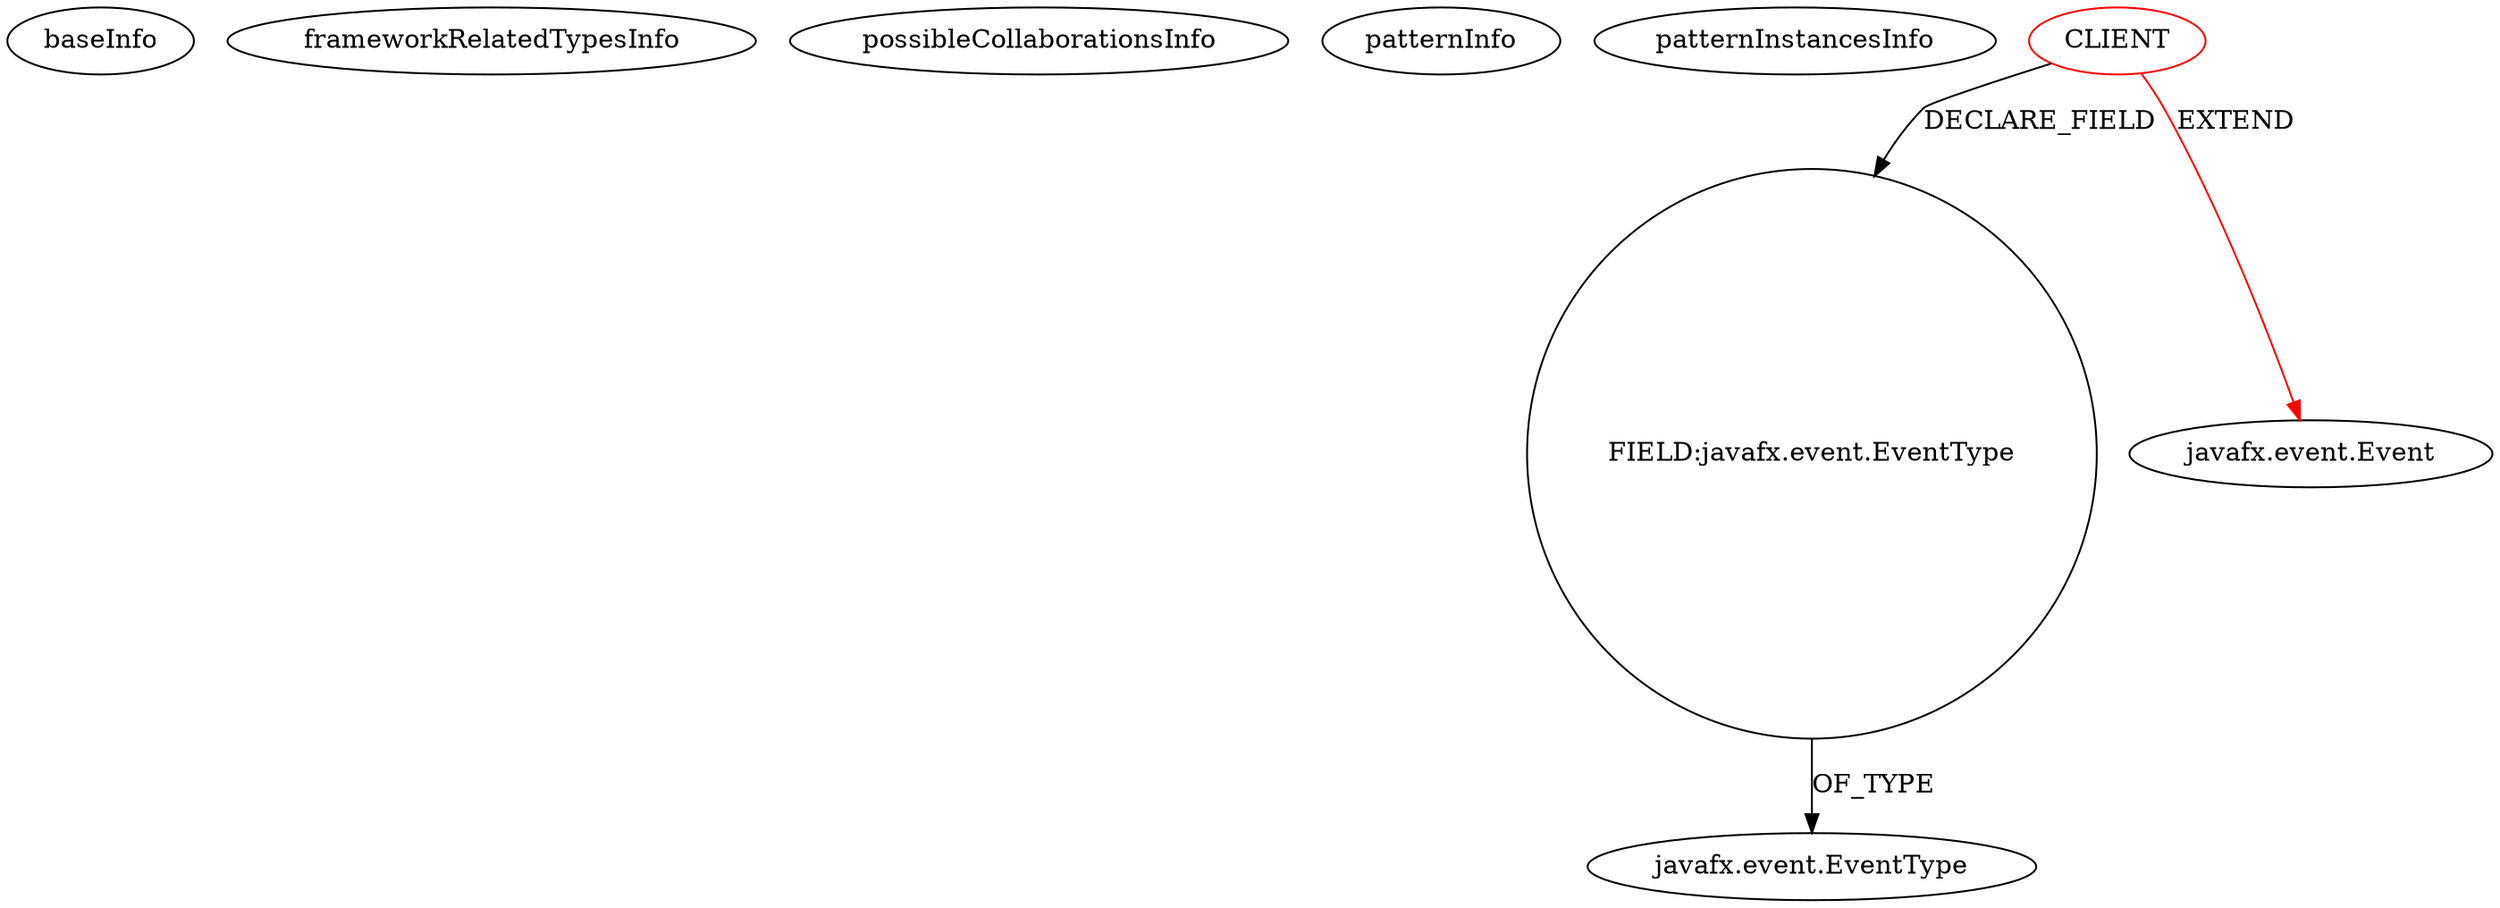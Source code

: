 digraph {
baseInfo[graphId=2404,category="pattern",isAnonymous=false,possibleRelation=false]
frameworkRelatedTypesInfo[0="javafx.event.Event"]
possibleCollaborationsInfo[]
patternInfo[frequency=2.0,patternRootClient=0]
patternInstancesInfo[0="abuczko-JFXDockManager~/abuczko-JFXDockManager/JFXDockManager-master/JFXDockManager/src/controller/event/DockingDetectEvent.java~DockingDetectEvent~1688",1="srikarr-Woot~/srikarr-Woot/Woot-master/src/FinishedListeningEvent.java~FinishedListeningEvent~4259"]
2[label="FIELD:javafx.event.EventType",vertexType="FIELD_DECLARATION",isFrameworkType=false,shape=circle]
0[label="CLIENT",vertexType="ROOT_CLIENT_CLASS_DECLARATION",isFrameworkType=false,color=red]
1[label="javafx.event.Event",vertexType="FRAMEWORK_CLASS_TYPE",isFrameworkType=false]
3[label="javafx.event.EventType",vertexType="FRAMEWORK_CLASS_TYPE",isFrameworkType=false]
0->2[label="DECLARE_FIELD"]
2->3[label="OF_TYPE"]
0->1[label="EXTEND",color=red]
}
